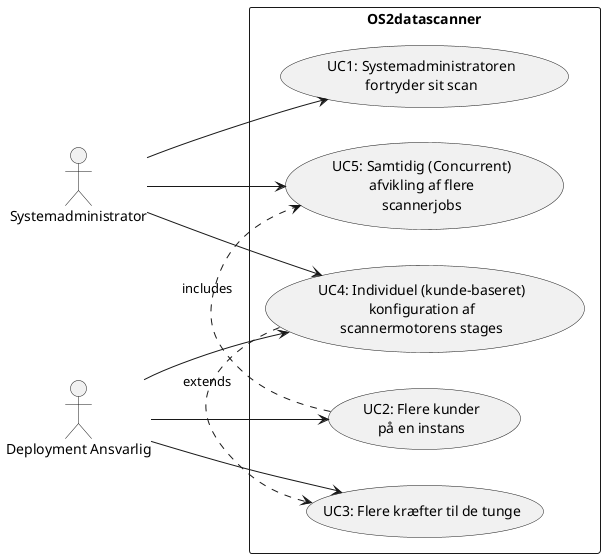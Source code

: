 @startuml
left to right direction

rectangle OS2datascanner {
        usecase UC1 as "UC1: Systemadministratoren
        fortryder sit scan"

        usecase UC2 as "UC2: Flere kunder
        på en instans"

        usecase UC3 as "UC3: Flere kræfter til de tunge"
        usecase UC4 as "UC4: Individuel (kunde-baseret)
        konfiguration af
        scannermotorens stages"
        usecase UC5 as "UC5: Samtidig (Concurrent)
        afvikling af flere
        scannerjobs"
}

actor Systemadministrator as admin
actor "Deployment Ansvarlig" as devops

admin -left-> UC1
devops -left-> UC2
devops --> UC3
admin --> UC4
devops --> UC4
admin --> UC5

UC4 .> UC3 : extends
UC2 .> UC5 : includes
@enduml
